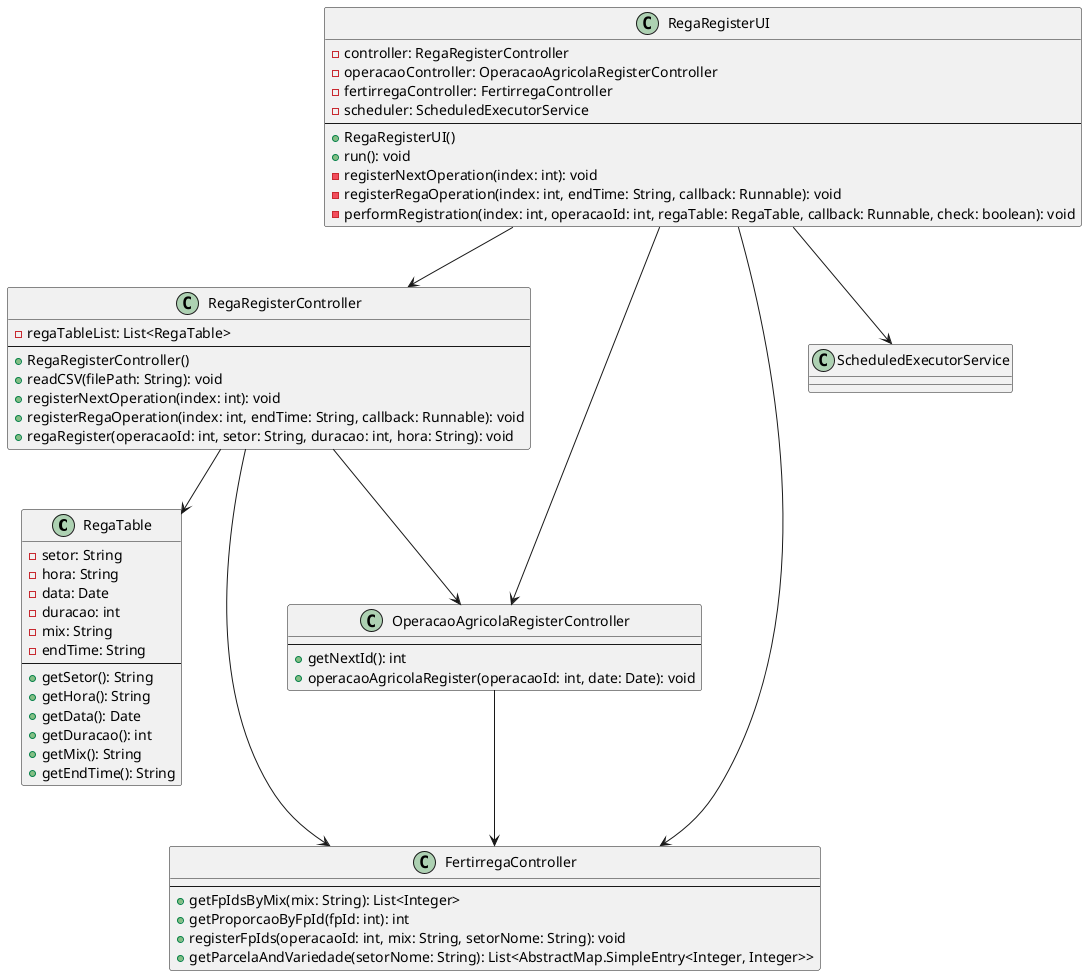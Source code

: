 @startuml


class RegaTable {
  - setor: String
  - hora: String
  - data: Date
  - duracao: int
  - mix: String
  - endTime: String
  --
  + getSetor(): String
  + getHora(): String
  + getData(): Date
  + getDuracao(): int
  + getMix(): String
  + getEndTime(): String
}

class RegaRegisterUI {
  - controller: RegaRegisterController
  - operacaoController: OperacaoAgricolaRegisterController
  - fertirregaController: FertirregaController
  - scheduler: ScheduledExecutorService
  --
  + RegaRegisterUI()
  + run(): void
  - registerNextOperation(index: int): void
  - registerRegaOperation(index: int, endTime: String, callback: Runnable): void
  - performRegistration(index: int, operacaoId: int, regaTable: RegaTable, callback: Runnable, check: boolean): void
}

class RegaRegisterController {
  - regaTableList: List<RegaTable>
  --
  + RegaRegisterController()
  + readCSV(filePath: String): void
  + registerNextOperation(index: int): void
  + registerRegaOperation(index: int, endTime: String, callback: Runnable): void
  + regaRegister(operacaoId: int, setor: String, duracao: int, hora: String): void
}

class OperacaoAgricolaRegisterController {
  --
  + getNextId(): int
  + operacaoAgricolaRegister(operacaoId: int, date: Date): void
}

class FertirregaController {
  --
  + getFpIdsByMix(mix: String): List<Integer>
  + getProporcaoByFpId(fpId: int): int
  + registerFpIds(operacaoId: int, mix: String, setorNome: String): void
  + getParcelaAndVariedade(setorNome: String): List<AbstractMap.SimpleEntry<Integer, Integer>>
}
RegaRegisterUI --> RegaRegisterController
RegaRegisterUI --> OperacaoAgricolaRegisterController
RegaRegisterUI --> FertirregaController
RegaRegisterUI --> ScheduledExecutorService

RegaRegisterController --> RegaTable
RegaRegisterController --> OperacaoAgricolaRegisterController
RegaRegisterController --> FertirregaController

OperacaoAgricolaRegisterController --> FertirregaController
@enduml

